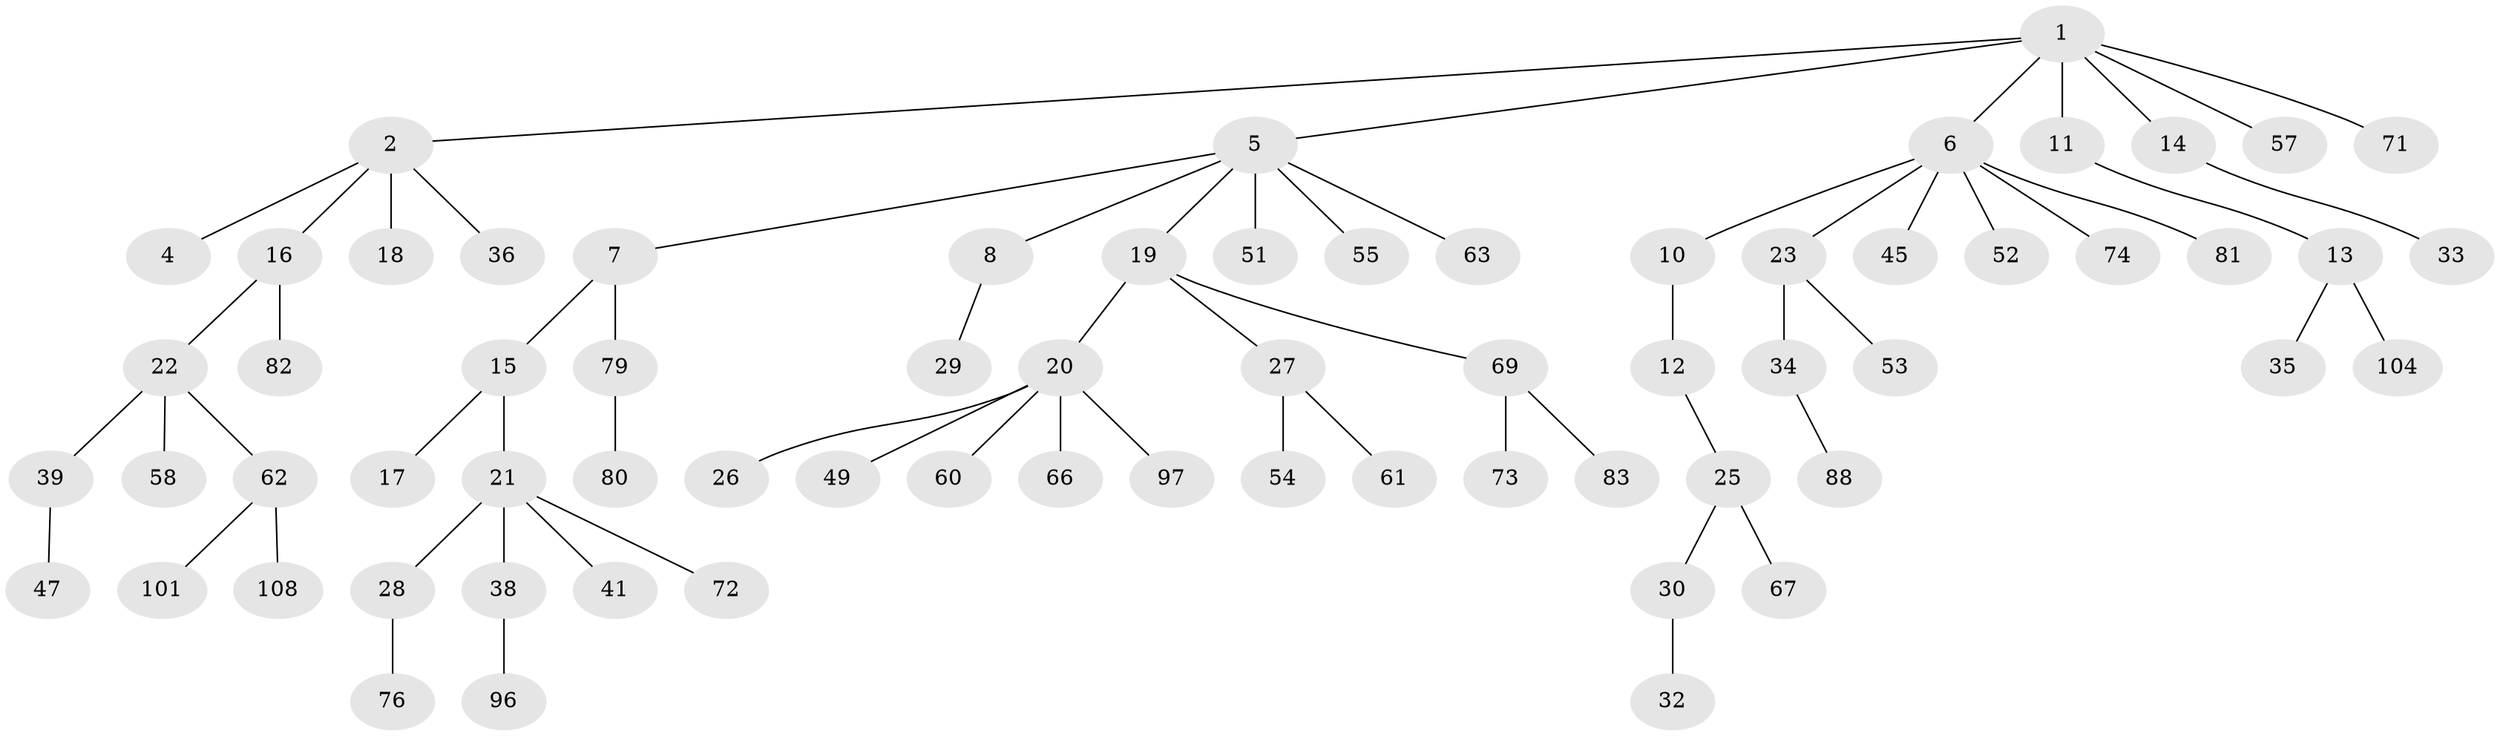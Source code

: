// original degree distribution, {5: 0.037037037037037035, 6: 0.009259259259259259, 4: 0.10185185185185185, 2: 0.23148148148148148, 8: 0.009259259259259259, 3: 0.09259259259259259, 1: 0.5185185185185185}
// Generated by graph-tools (version 1.1) at 2025/42/03/06/25 10:42:05]
// undirected, 68 vertices, 67 edges
graph export_dot {
graph [start="1"]
  node [color=gray90,style=filled];
  1 [super="+3"];
  2 [super="+75"];
  4 [super="+94"];
  5 [super="+93"];
  6 [super="+9"];
  7 [super="+90"];
  8 [super="+31"];
  10 [super="+24"];
  11;
  12;
  13 [super="+44"];
  14;
  15 [super="+68"];
  16 [super="+98"];
  17 [super="+43"];
  18 [super="+100"];
  19;
  20 [super="+46"];
  21 [super="+40"];
  22 [super="+50"];
  23 [super="+106"];
  25 [super="+64"];
  26 [super="+102"];
  27 [super="+37"];
  28 [super="+59"];
  29 [super="+42"];
  30 [super="+56"];
  32;
  33 [super="+70"];
  34 [super="+95"];
  35 [super="+48"];
  36 [super="+99"];
  38 [super="+87"];
  39 [super="+103"];
  41;
  45 [super="+105"];
  47 [super="+65"];
  49 [super="+91"];
  51;
  52;
  53;
  54;
  55 [super="+84"];
  57;
  58;
  60;
  61 [super="+78"];
  62 [super="+92"];
  63;
  66 [super="+86"];
  67 [super="+77"];
  69 [super="+107"];
  71;
  72;
  73 [super="+85"];
  74;
  76;
  79;
  80;
  81;
  82;
  83;
  88 [super="+89"];
  96;
  97;
  101;
  104;
  108;
  1 -- 2;
  1 -- 5;
  1 -- 11;
  1 -- 71;
  1 -- 14;
  1 -- 6;
  1 -- 57;
  2 -- 4;
  2 -- 16;
  2 -- 18;
  2 -- 36;
  5 -- 7;
  5 -- 8;
  5 -- 19;
  5 -- 51;
  5 -- 55;
  5 -- 63;
  6 -- 45;
  6 -- 52;
  6 -- 81;
  6 -- 10;
  6 -- 74;
  6 -- 23;
  7 -- 15;
  7 -- 79;
  8 -- 29;
  10 -- 12;
  11 -- 13;
  12 -- 25;
  13 -- 35;
  13 -- 104;
  14 -- 33;
  15 -- 17;
  15 -- 21;
  16 -- 22;
  16 -- 82;
  19 -- 20;
  19 -- 27;
  19 -- 69;
  20 -- 26;
  20 -- 49;
  20 -- 66;
  20 -- 97;
  20 -- 60;
  21 -- 28;
  21 -- 38;
  21 -- 41;
  21 -- 72;
  22 -- 39;
  22 -- 62;
  22 -- 58;
  23 -- 34;
  23 -- 53;
  25 -- 30;
  25 -- 67;
  27 -- 54;
  27 -- 61;
  28 -- 76;
  30 -- 32;
  34 -- 88;
  38 -- 96;
  39 -- 47;
  62 -- 101;
  62 -- 108;
  69 -- 73;
  69 -- 83;
  79 -- 80;
}
